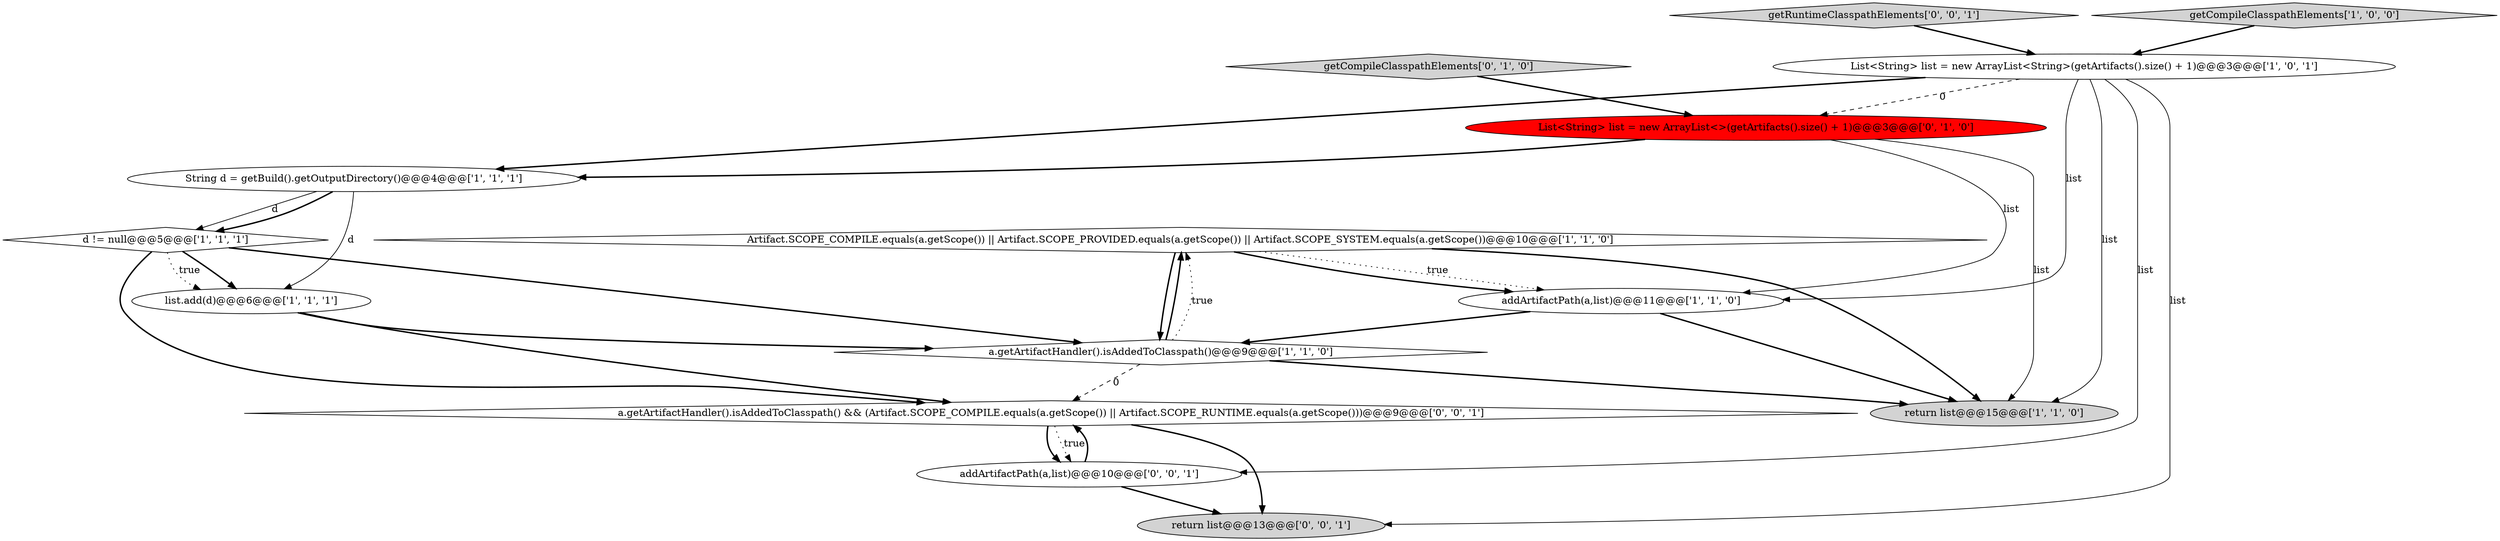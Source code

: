 digraph {
6 [style = filled, label = "Artifact.SCOPE_COMPILE.equals(a.getScope()) || Artifact.SCOPE_PROVIDED.equals(a.getScope()) || Artifact.SCOPE_SYSTEM.equals(a.getScope())@@@10@@@['1', '1', '0']", fillcolor = white, shape = diamond image = "AAA0AAABBB1BBB"];
14 [style = filled, label = "getRuntimeClasspathElements['0', '0', '1']", fillcolor = lightgray, shape = diamond image = "AAA0AAABBB3BBB"];
1 [style = filled, label = "list.add(d)@@@6@@@['1', '1', '1']", fillcolor = white, shape = ellipse image = "AAA0AAABBB1BBB"];
10 [style = filled, label = "List<String> list = new ArrayList<>(getArtifacts().size() + 1)@@@3@@@['0', '1', '0']", fillcolor = red, shape = ellipse image = "AAA1AAABBB2BBB"];
5 [style = filled, label = "String d = getBuild().getOutputDirectory()@@@4@@@['1', '1', '1']", fillcolor = white, shape = ellipse image = "AAA0AAABBB1BBB"];
12 [style = filled, label = "a.getArtifactHandler().isAddedToClasspath() && (Artifact.SCOPE_COMPILE.equals(a.getScope()) || Artifact.SCOPE_RUNTIME.equals(a.getScope()))@@@9@@@['0', '0', '1']", fillcolor = white, shape = diamond image = "AAA0AAABBB3BBB"];
3 [style = filled, label = "a.getArtifactHandler().isAddedToClasspath()@@@9@@@['1', '1', '0']", fillcolor = white, shape = diamond image = "AAA0AAABBB1BBB"];
4 [style = filled, label = "getCompileClasspathElements['1', '0', '0']", fillcolor = lightgray, shape = diamond image = "AAA0AAABBB1BBB"];
7 [style = filled, label = "List<String> list = new ArrayList<String>(getArtifacts().size() + 1)@@@3@@@['1', '0', '1']", fillcolor = white, shape = ellipse image = "AAA0AAABBB1BBB"];
2 [style = filled, label = "d != null@@@5@@@['1', '1', '1']", fillcolor = white, shape = diamond image = "AAA0AAABBB1BBB"];
13 [style = filled, label = "addArtifactPath(a,list)@@@10@@@['0', '0', '1']", fillcolor = white, shape = ellipse image = "AAA0AAABBB3BBB"];
9 [style = filled, label = "getCompileClasspathElements['0', '1', '0']", fillcolor = lightgray, shape = diamond image = "AAA0AAABBB2BBB"];
11 [style = filled, label = "return list@@@13@@@['0', '0', '1']", fillcolor = lightgray, shape = ellipse image = "AAA0AAABBB3BBB"];
8 [style = filled, label = "addArtifactPath(a,list)@@@11@@@['1', '1', '0']", fillcolor = white, shape = ellipse image = "AAA0AAABBB1BBB"];
0 [style = filled, label = "return list@@@15@@@['1', '1', '0']", fillcolor = lightgray, shape = ellipse image = "AAA0AAABBB1BBB"];
6->3 [style = bold, label=""];
7->11 [style = solid, label="list"];
2->1 [style = bold, label=""];
7->13 [style = solid, label="list"];
2->3 [style = bold, label=""];
8->3 [style = bold, label=""];
12->11 [style = bold, label=""];
1->3 [style = bold, label=""];
3->6 [style = bold, label=""];
5->2 [style = solid, label="d"];
6->0 [style = bold, label=""];
9->10 [style = bold, label=""];
3->6 [style = dotted, label="true"];
7->0 [style = solid, label="list"];
13->11 [style = bold, label=""];
4->7 [style = bold, label=""];
3->0 [style = bold, label=""];
2->12 [style = bold, label=""];
14->7 [style = bold, label=""];
8->0 [style = bold, label=""];
12->13 [style = bold, label=""];
5->2 [style = bold, label=""];
7->5 [style = bold, label=""];
12->13 [style = dotted, label="true"];
13->12 [style = bold, label=""];
10->8 [style = solid, label="list"];
10->5 [style = bold, label=""];
3->12 [style = dashed, label="0"];
2->1 [style = dotted, label="true"];
6->8 [style = dotted, label="true"];
6->8 [style = bold, label=""];
1->12 [style = bold, label=""];
7->8 [style = solid, label="list"];
7->10 [style = dashed, label="0"];
5->1 [style = solid, label="d"];
10->0 [style = solid, label="list"];
}
